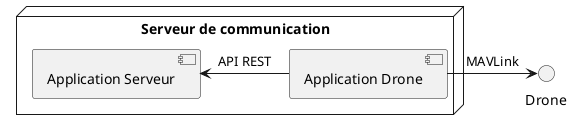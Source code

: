 @startuml
'component "Application Mobile" as mo
'cloud Firebase as f
node "Serveur de communication" as serv {
    component "Application Drone" as appdrone
    component "Application Serveur" as appserv
    'database "Base de\ndonnées" as db
}
interface "Drone" as drone
'actor "Utilisateur" as u

'mo <- u: IHM
'mo -> appserv: API REST
'appserv --> f: Notification Push
'f --> mo: Notification Push
'appserv --> db
appserv <- appdrone: API REST
appdrone -> drone: MAVLink
@enduml